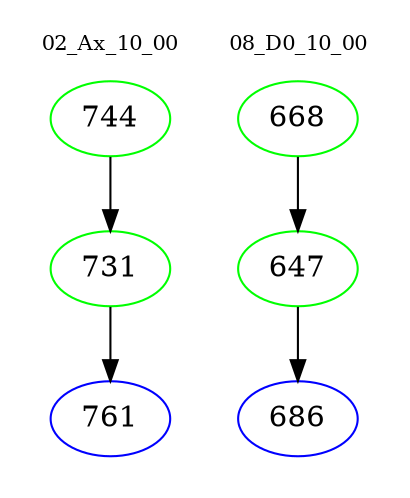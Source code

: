 digraph{
subgraph cluster_0 {
color = white
label = "02_Ax_10_00";
fontsize=10;
T0_744 [label="744", color="green"]
T0_744 -> T0_731 [color="black"]
T0_731 [label="731", color="green"]
T0_731 -> T0_761 [color="black"]
T0_761 [label="761", color="blue"]
}
subgraph cluster_1 {
color = white
label = "08_D0_10_00";
fontsize=10;
T1_668 [label="668", color="green"]
T1_668 -> T1_647 [color="black"]
T1_647 [label="647", color="green"]
T1_647 -> T1_686 [color="black"]
T1_686 [label="686", color="blue"]
}
}
